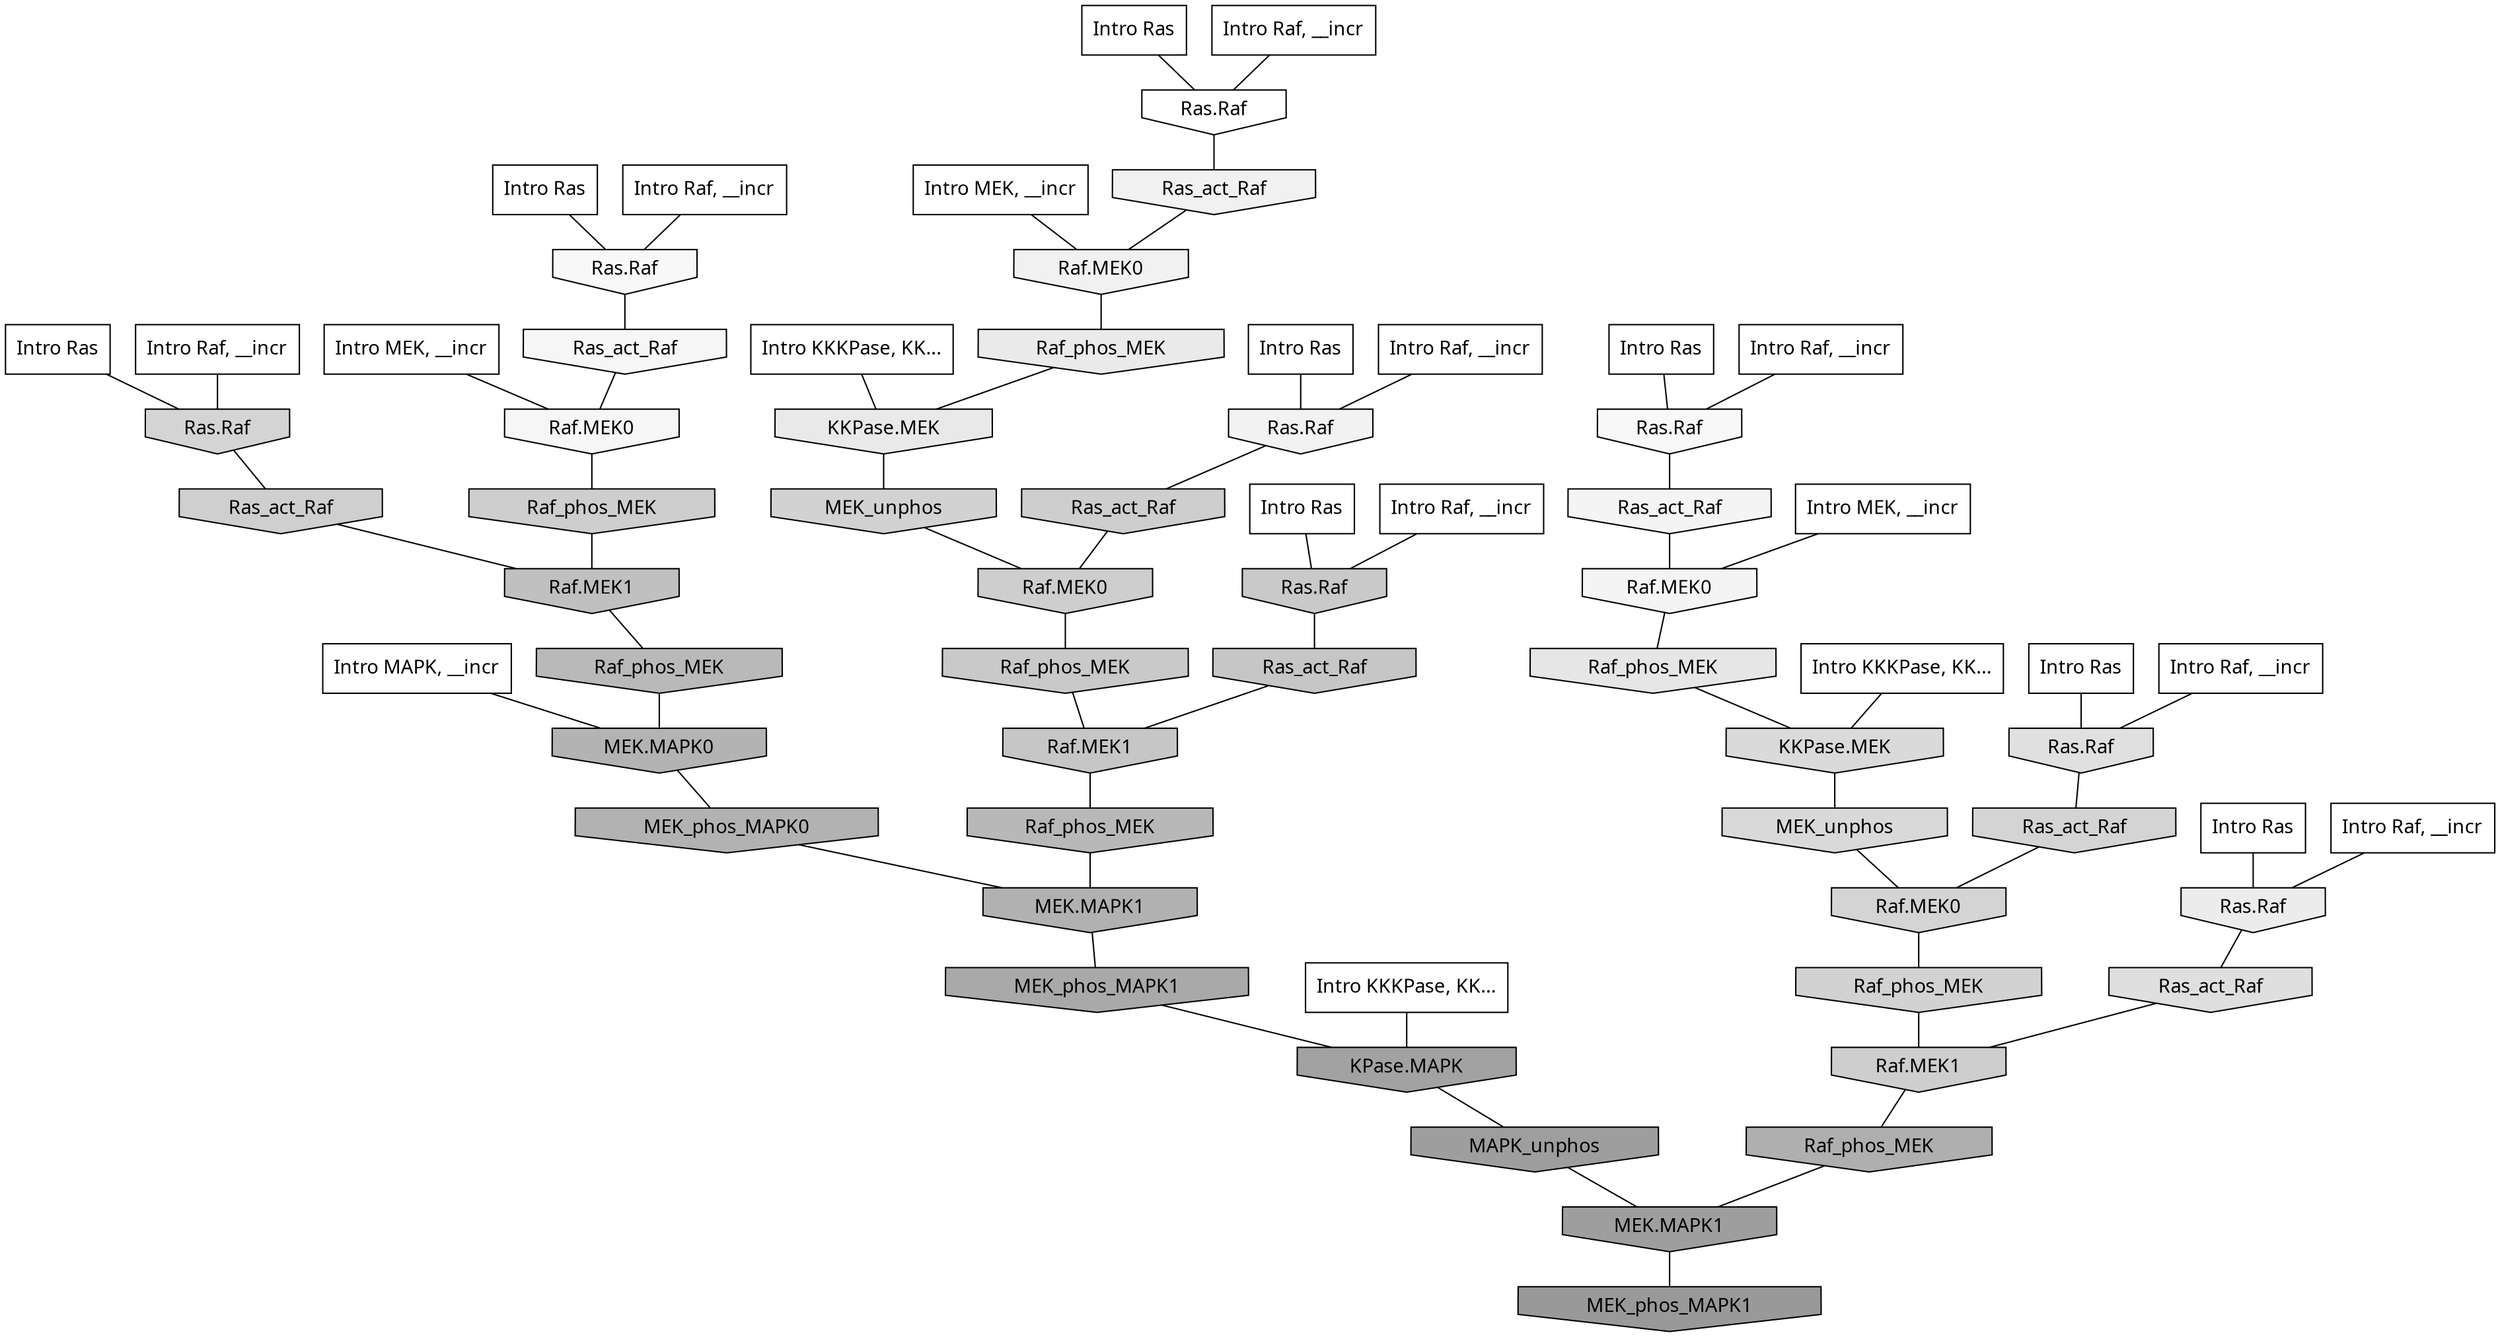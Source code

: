 digraph G{
  rankdir="TB";
  ranksep=0.30;
  node [fontname="CMU Serif"];
  edge [fontname="CMU Serif"];
  
  3 [label="Intro Ras", shape=rectangle, style=filled, fillcolor="0.000 0.000 1.000"]
  
  8 [label="Intro Ras", shape=rectangle, style=filled, fillcolor="0.000 0.000 1.000"]
  
  14 [label="Intro Ras", shape=rectangle, style=filled, fillcolor="0.000 0.000 1.000"]
  
  15 [label="Intro Ras", shape=rectangle, style=filled, fillcolor="0.000 0.000 1.000"]
  
  43 [label="Intro Ras", shape=rectangle, style=filled, fillcolor="0.000 0.000 1.000"]
  
  56 [label="Intro Ras", shape=rectangle, style=filled, fillcolor="0.000 0.000 1.000"]
  
  93 [label="Intro Ras", shape=rectangle, style=filled, fillcolor="0.000 0.000 1.000"]
  
  99 [label="Intro Ras", shape=rectangle, style=filled, fillcolor="0.000 0.000 1.000"]
  
  181 [label="Intro Raf, __incr", shape=rectangle, style=filled, fillcolor="0.000 0.000 1.000"]
  
  355 [label="Intro Raf, __incr", shape=rectangle, style=filled, fillcolor="0.000 0.000 1.000"]
  
  499 [label="Intro Raf, __incr", shape=rectangle, style=filled, fillcolor="0.000 0.000 1.000"]
  
  635 [label="Intro Raf, __incr", shape=rectangle, style=filled, fillcolor="0.000 0.000 1.000"]
  
  674 [label="Intro Raf, __incr", shape=rectangle, style=filled, fillcolor="0.000 0.000 1.000"]
  
  798 [label="Intro Raf, __incr", shape=rectangle, style=filled, fillcolor="0.000 0.000 1.000"]
  
  965 [label="Intro Raf, __incr", shape=rectangle, style=filled, fillcolor="0.000 0.000 1.000"]
  
  1045 [label="Intro Raf, __incr", shape=rectangle, style=filled, fillcolor="0.000 0.000 1.000"]
  
  1104 [label="Intro MEK, __incr", shape=rectangle, style=filled, fillcolor="0.000 0.000 1.000"]
  
  1326 [label="Intro MEK, __incr", shape=rectangle, style=filled, fillcolor="0.000 0.000 1.000"]
  
  1578 [label="Intro MEK, __incr", shape=rectangle, style=filled, fillcolor="0.000 0.000 1.000"]
  
  2780 [label="Intro MAPK, __incr", shape=rectangle, style=filled, fillcolor="0.000 0.000 1.000"]
  
  3100 [label="Intro KKKPase, KK...", shape=rectangle, style=filled, fillcolor="0.000 0.000 1.000"]
  
  3110 [label="Intro KKKPase, KK...", shape=rectangle, style=filled, fillcolor="0.000 0.000 1.000"]
  
  3158 [label="Intro KKKPase, KK...", shape=rectangle, style=filled, fillcolor="0.000 0.000 1.000"]
  
  3315 [label="Ras.Raf", shape=invhouse, style=filled, fillcolor="0.000 0.000 0.999"]
  
  3537 [label="Ras.Raf", shape=invhouse, style=filled, fillcolor="0.000 0.000 0.972"]
  
  3547 [label="Ras.Raf", shape=invhouse, style=filled, fillcolor="0.000 0.000 0.972"]
  
  3645 [label="Ras_act_Raf", shape=invhouse, style=filled, fillcolor="0.000 0.000 0.962"]
  
  3648 [label="Raf.MEK0", shape=invhouse, style=filled, fillcolor="0.000 0.000 0.962"]
  
  3705 [label="Ras_act_Raf", shape=invhouse, style=filled, fillcolor="0.000 0.000 0.957"]
  
  3710 [label="Raf.MEK0", shape=invhouse, style=filled, fillcolor="0.000 0.000 0.957"]
  
  3844 [label="Ras.Raf", shape=invhouse, style=filled, fillcolor="0.000 0.000 0.949"]
  
  3919 [label="Ras_act_Raf", shape=invhouse, style=filled, fillcolor="0.000 0.000 0.945"]
  
  3922 [label="Raf.MEK0", shape=invhouse, style=filled, fillcolor="0.000 0.000 0.945"]
  
  4340 [label="Ras.Raf", shape=invhouse, style=filled, fillcolor="0.000 0.000 0.923"]
  
  4452 [label="Raf_phos_MEK", shape=invhouse, style=filled, fillcolor="0.000 0.000 0.917"]
  
  4546 [label="KKPase.MEK", shape=invhouse, style=filled, fillcolor="0.000 0.000 0.912"]
  
  4815 [label="Raf_phos_MEK", shape=invhouse, style=filled, fillcolor="0.000 0.000 0.900"]
  
  5297 [label="Ras.Raf", shape=invhouse, style=filled, fillcolor="0.000 0.000 0.877"]
  
  5377 [label="Ras_act_Raf", shape=invhouse, style=filled, fillcolor="0.000 0.000 0.875"]
  
  5861 [label="KKPase.MEK", shape=invhouse, style=filled, fillcolor="0.000 0.000 0.853"]
  
  5945 [label="MEK_unphos", shape=invhouse, style=filled, fillcolor="0.000 0.000 0.850"]
  
  6431 [label="Ras.Raf", shape=invhouse, style=filled, fillcolor="0.000 0.000 0.831"]
  
  6512 [label="Ras_act_Raf", shape=invhouse, style=filled, fillcolor="0.000 0.000 0.829"]
  
  6514 [label="Raf.MEK0", shape=invhouse, style=filled, fillcolor="0.000 0.000 0.829"]
  
  6689 [label="Raf_phos_MEK", shape=invhouse, style=filled, fillcolor="0.000 0.000 0.823"]
  
  6738 [label="MEK_unphos", shape=invhouse, style=filled, fillcolor="0.000 0.000 0.822"]
  
  7149 [label="Ras_act_Raf", shape=invhouse, style=filled, fillcolor="0.000 0.000 0.811"]
  
  7272 [label="Ras_act_Raf", shape=invhouse, style=filled, fillcolor="0.000 0.000 0.807"]
  
  7282 [label="Raf.MEK0", shape=invhouse, style=filled, fillcolor="0.000 0.000 0.807"]
  
  7372 [label="Raf_phos_MEK", shape=invhouse, style=filled, fillcolor="0.000 0.000 0.805"]
  
  7380 [label="Raf.MEK1", shape=invhouse, style=filled, fillcolor="0.000 0.000 0.805"]
  
  7997 [label="Ras.Raf", shape=invhouse, style=filled, fillcolor="0.000 0.000 0.789"]
  
  8123 [label="Raf_phos_MEK", shape=invhouse, style=filled, fillcolor="0.000 0.000 0.787"]
  
  8590 [label="Ras_act_Raf", shape=invhouse, style=filled, fillcolor="0.000 0.000 0.776"]
  
  8592 [label="Raf.MEK1", shape=invhouse, style=filled, fillcolor="0.000 0.000 0.776"]
  
  9874 [label="Raf.MEK1", shape=invhouse, style=filled, fillcolor="0.000 0.000 0.751"]
  
  11450 [label="Raf_phos_MEK", shape=invhouse, style=filled, fillcolor="0.000 0.000 0.726"]
  
  11687 [label="Raf_phos_MEK", shape=invhouse, style=filled, fillcolor="0.000 0.000 0.722"]
  
  13344 [label="MEK.MAPK0", shape=invhouse, style=filled, fillcolor="0.000 0.000 0.701"]
  
  13644 [label="MEK_phos_MAPK0", shape=invhouse, style=filled, fillcolor="0.000 0.000 0.697"]
  
  13813 [label="MEK.MAPK1", shape=invhouse, style=filled, fillcolor="0.000 0.000 0.695"]
  
  14802 [label="Raf_phos_MEK", shape=invhouse, style=filled, fillcolor="0.000 0.000 0.685"]
  
  16253 [label="MEK_phos_MAPK1", shape=invhouse, style=filled, fillcolor="0.000 0.000 0.664"]
  
  17585 [label="KPase.MAPK", shape=invhouse, style=filled, fillcolor="0.000 0.000 0.635"]
  
  18124 [label="MAPK_unphos", shape=invhouse, style=filled, fillcolor="0.000 0.000 0.618"]
  
  18125 [label="MEK.MAPK1", shape=invhouse, style=filled, fillcolor="0.000 0.000 0.618"]
  
  18673 [label="MEK_phos_MAPK1", shape=invhouse, style=filled, fillcolor="0.000 0.000 0.600"]
  
  
  18125 -> 18673 [dir=none, color="0.000 0.000 0.000"] 
  18124 -> 18125 [dir=none, color="0.000 0.000 0.000"] 
  17585 -> 18124 [dir=none, color="0.000 0.000 0.000"] 
  16253 -> 17585 [dir=none, color="0.000 0.000 0.000"] 
  14802 -> 18125 [dir=none, color="0.000 0.000 0.000"] 
  13813 -> 16253 [dir=none, color="0.000 0.000 0.000"] 
  13644 -> 13813 [dir=none, color="0.000 0.000 0.000"] 
  13344 -> 13644 [dir=none, color="0.000 0.000 0.000"] 
  11687 -> 13813 [dir=none, color="0.000 0.000 0.000"] 
  11450 -> 13344 [dir=none, color="0.000 0.000 0.000"] 
  9874 -> 11450 [dir=none, color="0.000 0.000 0.000"] 
  8592 -> 11687 [dir=none, color="0.000 0.000 0.000"] 
  8590 -> 8592 [dir=none, color="0.000 0.000 0.000"] 
  8123 -> 8592 [dir=none, color="0.000 0.000 0.000"] 
  7997 -> 8590 [dir=none, color="0.000 0.000 0.000"] 
  7380 -> 14802 [dir=none, color="0.000 0.000 0.000"] 
  7372 -> 9874 [dir=none, color="0.000 0.000 0.000"] 
  7282 -> 8123 [dir=none, color="0.000 0.000 0.000"] 
  7272 -> 7282 [dir=none, color="0.000 0.000 0.000"] 
  7149 -> 9874 [dir=none, color="0.000 0.000 0.000"] 
  6738 -> 7282 [dir=none, color="0.000 0.000 0.000"] 
  6689 -> 7380 [dir=none, color="0.000 0.000 0.000"] 
  6514 -> 6689 [dir=none, color="0.000 0.000 0.000"] 
  6512 -> 6514 [dir=none, color="0.000 0.000 0.000"] 
  6431 -> 7149 [dir=none, color="0.000 0.000 0.000"] 
  5945 -> 6514 [dir=none, color="0.000 0.000 0.000"] 
  5861 -> 5945 [dir=none, color="0.000 0.000 0.000"] 
  5377 -> 7380 [dir=none, color="0.000 0.000 0.000"] 
  5297 -> 6512 [dir=none, color="0.000 0.000 0.000"] 
  4815 -> 5861 [dir=none, color="0.000 0.000 0.000"] 
  4546 -> 6738 [dir=none, color="0.000 0.000 0.000"] 
  4452 -> 4546 [dir=none, color="0.000 0.000 0.000"] 
  4340 -> 5377 [dir=none, color="0.000 0.000 0.000"] 
  3922 -> 4452 [dir=none, color="0.000 0.000 0.000"] 
  3919 -> 3922 [dir=none, color="0.000 0.000 0.000"] 
  3844 -> 7272 [dir=none, color="0.000 0.000 0.000"] 
  3710 -> 4815 [dir=none, color="0.000 0.000 0.000"] 
  3705 -> 3710 [dir=none, color="0.000 0.000 0.000"] 
  3648 -> 7372 [dir=none, color="0.000 0.000 0.000"] 
  3645 -> 3648 [dir=none, color="0.000 0.000 0.000"] 
  3547 -> 3705 [dir=none, color="0.000 0.000 0.000"] 
  3537 -> 3645 [dir=none, color="0.000 0.000 0.000"] 
  3315 -> 3919 [dir=none, color="0.000 0.000 0.000"] 
  3158 -> 4546 [dir=none, color="0.000 0.000 0.000"] 
  3110 -> 5861 [dir=none, color="0.000 0.000 0.000"] 
  3100 -> 17585 [dir=none, color="0.000 0.000 0.000"] 
  2780 -> 13344 [dir=none, color="0.000 0.000 0.000"] 
  1578 -> 3648 [dir=none, color="0.000 0.000 0.000"] 
  1326 -> 3922 [dir=none, color="0.000 0.000 0.000"] 
  1104 -> 3710 [dir=none, color="0.000 0.000 0.000"] 
  1045 -> 7997 [dir=none, color="0.000 0.000 0.000"] 
  965 -> 3547 [dir=none, color="0.000 0.000 0.000"] 
  798 -> 5297 [dir=none, color="0.000 0.000 0.000"] 
  674 -> 3537 [dir=none, color="0.000 0.000 0.000"] 
  635 -> 6431 [dir=none, color="0.000 0.000 0.000"] 
  499 -> 3844 [dir=none, color="0.000 0.000 0.000"] 
  355 -> 3315 [dir=none, color="0.000 0.000 0.000"] 
  181 -> 4340 [dir=none, color="0.000 0.000 0.000"] 
  99 -> 3315 [dir=none, color="0.000 0.000 0.000"] 
  93 -> 3537 [dir=none, color="0.000 0.000 0.000"] 
  56 -> 7997 [dir=none, color="0.000 0.000 0.000"] 
  43 -> 6431 [dir=none, color="0.000 0.000 0.000"] 
  15 -> 5297 [dir=none, color="0.000 0.000 0.000"] 
  14 -> 4340 [dir=none, color="0.000 0.000 0.000"] 
  8 -> 3844 [dir=none, color="0.000 0.000 0.000"] 
  3 -> 3547 [dir=none, color="0.000 0.000 0.000"] 
  
  }
